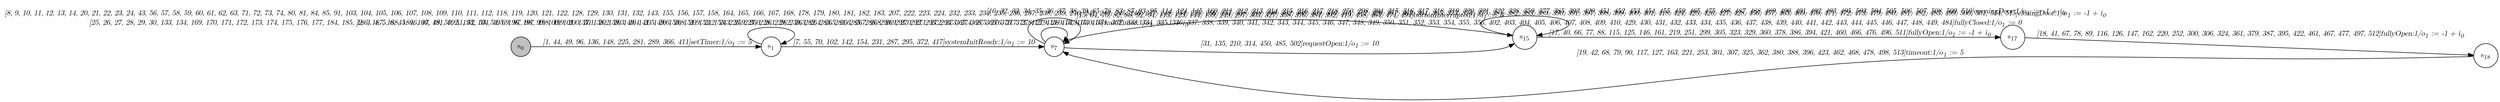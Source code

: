 digraph EFSM{
  graph [rankdir="LR", fontname="Latin Modern Math"];
  node [color="black", fillcolor="white", shape="circle", style="filled", fontname="Latin Modern Math"];
  edge [fontname="Latin Modern Math"];

  s0[fillcolor="gray", label=<s<sub>0</sub>>];
  s1[label=<s<sub>1</sub>>];
  s7[label=<s<sub>7</sub>>];
  s15[label=<s<sub>15</sub>>];
  s17[label=<s<sub>17</sub>>];
  s18[label=<s<sub>18</sub>>];

  s15->s17[label=<<i> [17, 40, 66, 77, 88, 115, 125, 146, 161, 219, 251, 299, 305, 323, 329, 360, 378, 386, 394, 421, 460, 466, 476, 496, 511]fullyOpen:1/o<sub>1</sub> := -1 + i<sub>0</sub></i>>];
  s7->s7[label=<<i> [25, 26, 27, 28, 29, 30, 133, 134, 169, 170, 171, 172, 173, 174, 175, 176, 177, 184, 185, 186, 187, 188, 189, 190, 191, 192, 193, 194, 195, 196, 197, 198, 199, 200, 201, 202, 203, 204, 205, 206, 208, 209, 242, 243, 259, 260, 261, 262, 263, 264, 265, 266, 267, 268, 269, 270, 271, 272, 273, 274, 275, 276, 277, 278, 279, 280, 313, 330, 331, 332, 333, 334, 335, 336, 337, 338, 339, 340, 341, 342, 343, 344, 345, 346, 347, 348, 349, 350, 351, 352, 353, 354, 355, 356, 402, 403, 404, 405, 406, 407, 408, 409, 410, 429, 430, 431, 432, 433, 434, 435, 436, 437, 438, 439, 440, 441, 442, 443, 444, 445, 446, 447, 448, 449, 484]fullyClosed:1/o<sub>1</sub> := 0</i>>];
  s0->s1[label=<<i> [1, 44, 49, 96, 136, 148, 225, 281, 289, 366, 411]setTimer:1/o<sub>1</sub> := 5</i>>];
  s1->s7[label=<<i> [7, 55, 70, 102, 142, 154, 231, 287, 295, 372, 417]systemInitReady:1/o<sub>1</sub> := 10</i>>];
  s7->s15[label=<<i> [15, 64, 75, 82, 86, 92, 94, 113, 123, 144, 159, 249, 297, 303, 327, 358, 376, 384, 392, 419, 458, 464, 474, 494]buttonInterrupted:1/o<sub>1</sub> := 3</i>>];
  s17->s18[label=<<i> [18, 41, 67, 78, 89, 116, 126, 147, 162, 220, 252, 300, 306, 324, 361, 379, 387, 395, 422, 461, 467, 477, 497, 512]fullyOpen:1/o<sub>1</sub> := -1 + i<sub>0</sub></i>>];
  s1->s1[label=<<i> [2, 3, 4, 5, 6, 45, 46, 47, 48, 50, 51, 52, 53, 54, 69, 97, 98, 99, 100, 101, 137, 138, 139, 140, 141, 149, 150, 151, 152, 153, 226, 227, 228, 229, 230, 282, 283, 284, 285, 286, 290, 291, 292, 293, 294, 367, 368, 369, 370, 371, 412, 413, 414, 415, 416]waitTimer:1/o<sub>1</sub> := -1 + i<sub>0</sub></i>>];
  s7->s15[label=<<i> [31, 135, 210, 314, 450, 485, 502]requestOpen:1/o<sub>1</sub> := 10</i>>];
  s15->s15[label=<<i> [16, 32, 33, 34, 35, 36, 37, 38, 39, 65, 76, 83, 87, 93, 95, 114, 124, 145, 160, 211, 212, 213, 214, 215, 216, 217, 218, 250, 298, 304, 315, 316, 317, 318, 319, 320, 321, 322, 328, 359, 377, 385, 393, 420, 451, 452, 453, 454, 455, 459, 465, 475, 486, 487, 488, 489, 490, 491, 492, 493, 495, 503, 504, 505, 506, 507, 508, 509, 510]openingDoor:1/o<sub>1</sub> := -1 + i<sub>0</sub></i>>];
  s18->s7[label=<<i> [19, 42, 68, 79, 90, 117, 127, 163, 221, 253, 301, 307, 325, 362, 380, 388, 396, 423, 462, 468, 478, 498, 513]timeout:1/o<sub>1</sub> := 5</i>>];
  s7->s7[label=<<i> [8, 9, 10, 11, 12, 13, 14, 20, 21, 22, 23, 24, 43, 56, 57, 58, 59, 60, 61, 62, 63, 71, 72, 73, 74, 80, 81, 84, 85, 91, 103, 104, 105, 106, 107, 108, 109, 110, 111, 112, 118, 119, 120, 121, 122, 128, 129, 130, 131, 132, 143, 155, 156, 157, 158, 164, 165, 166, 167, 168, 178, 179, 180, 181, 182, 183, 207, 222, 223, 224, 232, 233, 234, 235, 236, 237, 238, 239, 240, 241, 244, 245, 246, 247, 248, 254, 255, 256, 257, 258, 288, 296, 302, 308, 309, 310, 311, 312, 326, 357, 363, 364, 365, 373, 374, 375, 381, 382, 383, 389, 390, 391, 397, 398, 399, 400, 401, 418, 424, 425, 426, 427, 428, 456, 457, 463, 469, 470, 471, 472, 473, 479, 480, 481, 482, 483, 499, 500, 501, 514, 515]closingDoor:1/o<sub>1</sub> := -1 + i<sub>0</sub></i>>];
}